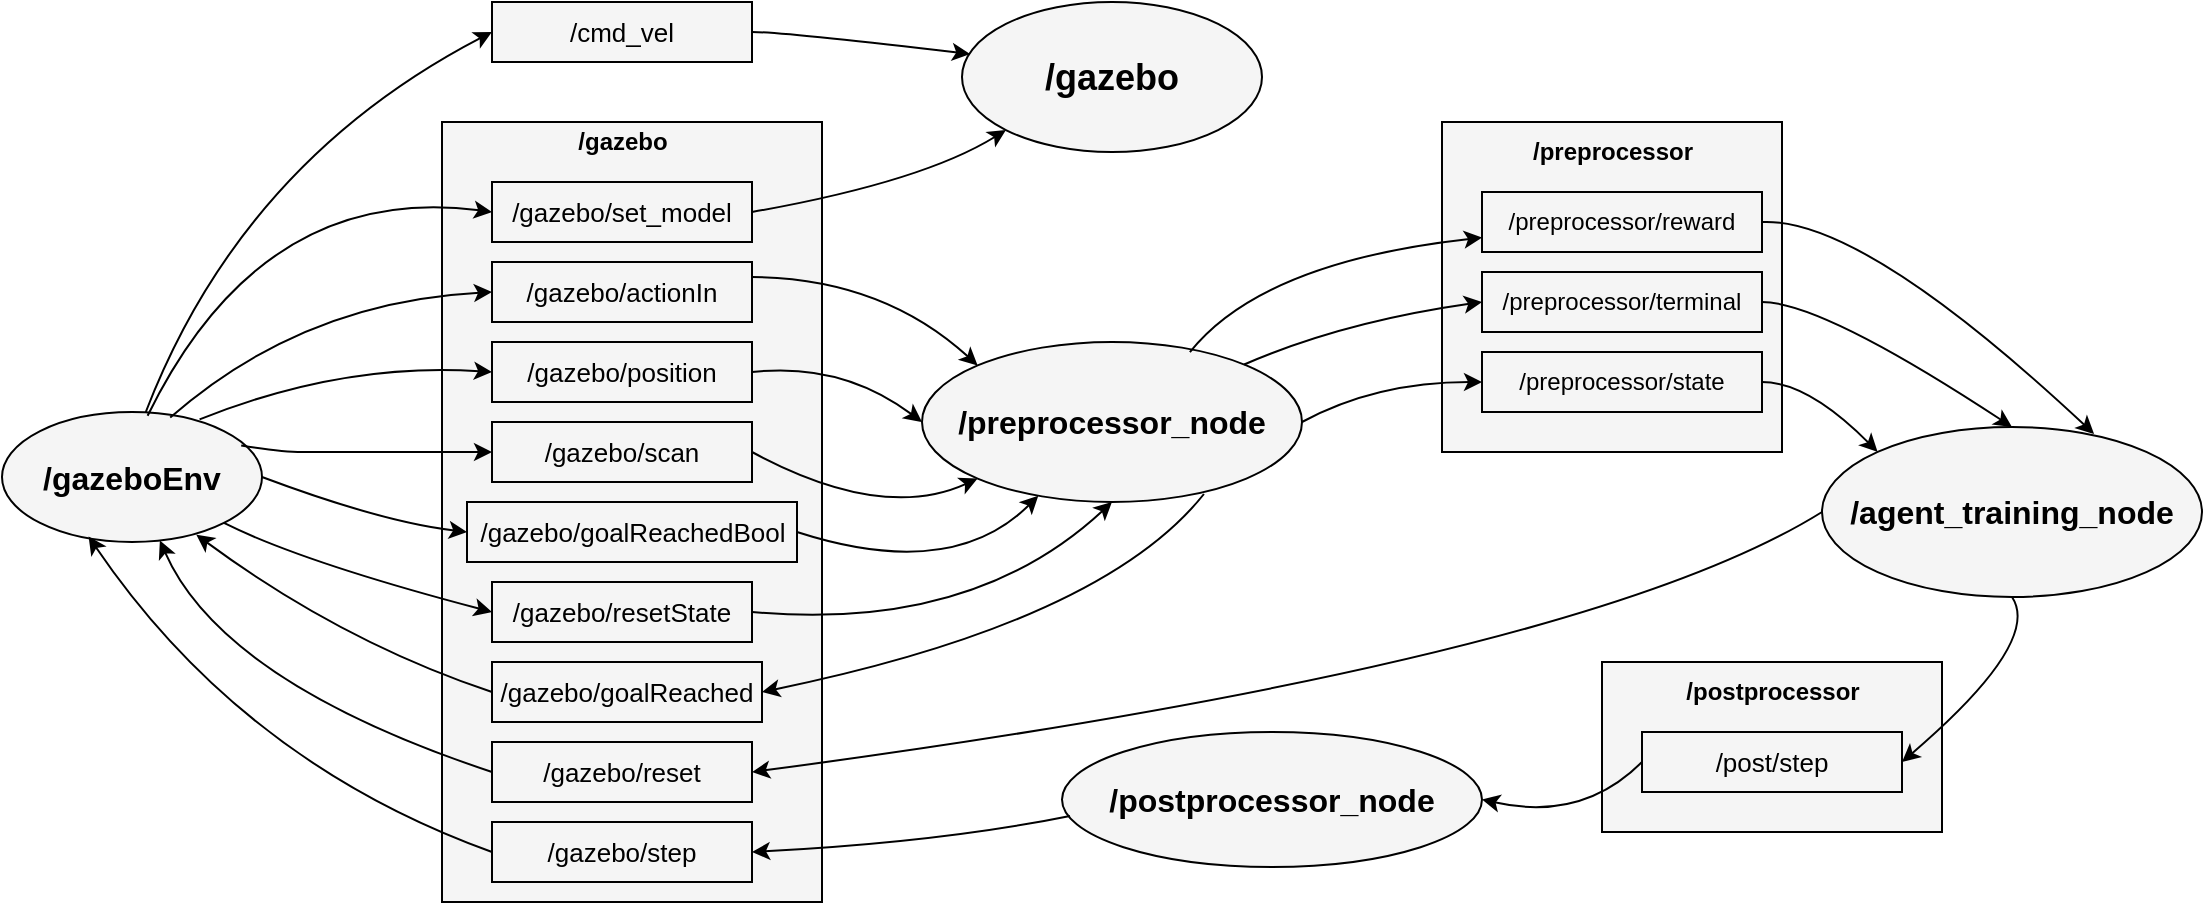 <mxfile>
    <diagram id="YrSzpa-H51OLec4P3ytI" name="Page-1">
        <mxGraphModel dx="2152" dy="771" grid="1" gridSize="10" guides="1" tooltips="1" connect="1" arrows="1" fold="1" page="1" pageScale="1" pageWidth="850" pageHeight="1100" background="#FFFFFF" math="0" shadow="0">
            <root>
                <mxCell id="0"/>
                <mxCell id="1" parent="0"/>
                <mxCell id="327" value="" style="whiteSpace=wrap;html=1;fillColor=#F5F5F5;strokeColor=#000000;" vertex="1" parent="1">
                    <mxGeometry x="-60" y="380" width="190" height="390" as="geometry"/>
                </mxCell>
                <mxCell id="328" value="&lt;font color=&quot;#000000&quot;&gt;&lt;b&gt;/gazebo&lt;/b&gt;&lt;/font&gt;" style="text;html=1;resizable=0;autosize=1;align=center;verticalAlign=middle;points=[];fillColor=none;strokeColor=none;rounded=0;" vertex="1" parent="1">
                    <mxGeometry y="380" width="60" height="20" as="geometry"/>
                </mxCell>
                <mxCell id="329" value="&lt;font style=&quot;font-size: 13px&quot;&gt;/gazebo/set_model&lt;/font&gt;" style="whiteSpace=wrap;html=1;fontColor=#000000;fillColor=#F5F5F5;strokeColor=#000000;" vertex="1" parent="1">
                    <mxGeometry x="-35" y="410" width="130" height="30" as="geometry"/>
                </mxCell>
                <mxCell id="330" value="&lt;font style=&quot;font-size: 13px&quot;&gt;/gazebo/actionIn&lt;/font&gt;" style="whiteSpace=wrap;html=1;fontColor=#000000;fillColor=#F5F5F5;strokeColor=#000000;" vertex="1" parent="1">
                    <mxGeometry x="-35" y="450" width="130" height="30" as="geometry"/>
                </mxCell>
                <mxCell id="331" value="&lt;font style=&quot;font-size: 13px&quot;&gt;/gazebo/position&lt;/font&gt;" style="whiteSpace=wrap;html=1;fontColor=#000000;fillColor=#F5F5F5;strokeColor=#000000;" vertex="1" parent="1">
                    <mxGeometry x="-35" y="490" width="130" height="30" as="geometry"/>
                </mxCell>
                <mxCell id="332" value="&lt;font style=&quot;font-size: 13px&quot;&gt;/gazebo/scan&lt;/font&gt;" style="whiteSpace=wrap;html=1;fontColor=#000000;fillColor=#F5F5F5;strokeColor=#000000;" vertex="1" parent="1">
                    <mxGeometry x="-35" y="530" width="130" height="30" as="geometry"/>
                </mxCell>
                <mxCell id="333" value="&lt;font style=&quot;font-size: 13px&quot;&gt;/gazebo/goalReachedBool&lt;/font&gt;" style="whiteSpace=wrap;html=1;fontColor=#000000;fillColor=#F5F5F5;strokeColor=#000000;" vertex="1" parent="1">
                    <mxGeometry x="-47.5" y="570" width="165" height="30" as="geometry"/>
                </mxCell>
                <mxCell id="334" value="&lt;font style=&quot;font-size: 13px&quot;&gt;/gazebo/resetState&lt;/font&gt;" style="whiteSpace=wrap;html=1;fontColor=#000000;fillColor=#F5F5F5;strokeColor=#000000;" vertex="1" parent="1">
                    <mxGeometry x="-35" y="610" width="130" height="30" as="geometry"/>
                </mxCell>
                <mxCell id="335" value="&lt;font style=&quot;font-size: 13px&quot;&gt;/gazebo/goalReached&lt;/font&gt;" style="whiteSpace=wrap;html=1;fontColor=#000000;fillColor=#F5F5F5;strokeColor=#000000;" vertex="1" parent="1">
                    <mxGeometry x="-35" y="650" width="135" height="30" as="geometry"/>
                </mxCell>
                <mxCell id="336" value="&lt;font style=&quot;font-size: 13px&quot;&gt;/gazebo/reset&lt;/font&gt;" style="whiteSpace=wrap;html=1;fontColor=#000000;fillColor=#F5F5F5;strokeColor=#000000;" vertex="1" parent="1">
                    <mxGeometry x="-35" y="690" width="130" height="30" as="geometry"/>
                </mxCell>
                <mxCell id="337" value="&lt;font style=&quot;font-size: 13px&quot;&gt;/gazebo/step&lt;/font&gt;" style="whiteSpace=wrap;html=1;fontColor=#000000;fillColor=#F5F5F5;strokeColor=#000000;" vertex="1" parent="1">
                    <mxGeometry x="-35" y="730" width="130" height="30" as="geometry"/>
                </mxCell>
                <mxCell id="338" value="" style="whiteSpace=wrap;html=1;fillColor=#F5F5F5;strokeColor=#000000;" vertex="1" parent="1">
                    <mxGeometry x="440" y="380" width="170" height="165" as="geometry"/>
                </mxCell>
                <mxCell id="339" value="&lt;font color=&quot;#000000&quot;&gt;&lt;b&gt;/preprocessor&lt;/b&gt;&lt;/font&gt;" style="text;html=1;resizable=0;autosize=1;align=center;verticalAlign=middle;points=[];fillColor=none;strokeColor=none;rounded=0;" vertex="1" parent="1">
                    <mxGeometry x="475" y="385" width="100" height="20" as="geometry"/>
                </mxCell>
                <mxCell id="340" value="/preprocessor/reward" style="whiteSpace=wrap;html=1;fontColor=#000000;fillColor=#F5F5F5;strokeColor=#000000;" vertex="1" parent="1">
                    <mxGeometry x="460" y="415" width="140" height="30" as="geometry"/>
                </mxCell>
                <mxCell id="341" value="/preprocessor/terminal" style="whiteSpace=wrap;html=1;fontColor=#000000;fillColor=#F5F5F5;strokeColor=#000000;" vertex="1" parent="1">
                    <mxGeometry x="460" y="455" width="140" height="30" as="geometry"/>
                </mxCell>
                <mxCell id="342" value="/preprocessor/state" style="whiteSpace=wrap;html=1;fontColor=#000000;fillColor=#F5F5F5;strokeColor=#000000;" vertex="1" parent="1">
                    <mxGeometry x="460" y="495" width="140" height="30" as="geometry"/>
                </mxCell>
                <mxCell id="345" value="" style="whiteSpace=wrap;html=1;fillColor=#F5F5F5;strokeColor=#000000;" vertex="1" parent="1">
                    <mxGeometry x="520" y="650" width="170" height="85" as="geometry"/>
                </mxCell>
                <mxCell id="346" value="&lt;font color=&quot;#000000&quot;&gt;&lt;b&gt;/postprocessor&lt;/b&gt;&lt;/font&gt;" style="text;html=1;resizable=0;autosize=1;align=center;verticalAlign=middle;points=[];fillColor=none;strokeColor=none;rounded=0;" vertex="1" parent="1">
                    <mxGeometry x="555" y="655" width="100" height="20" as="geometry"/>
                </mxCell>
                <mxCell id="347" value="&lt;font style=&quot;font-size: 13px&quot;&gt;/post/step&lt;/font&gt;" style="whiteSpace=wrap;html=1;fontColor=#000000;fillColor=#F5F5F5;strokeColor=#000000;" vertex="1" parent="1">
                    <mxGeometry x="540" y="685" width="130" height="30" as="geometry"/>
                </mxCell>
                <mxCell id="348" value="&lt;b style=&quot;font-size: 16px&quot;&gt;/&lt;font style=&quot;font-size: 16px&quot;&gt;agent_training_node&lt;/font&gt;&lt;/b&gt;" style="ellipse;whiteSpace=wrap;html=1;fontColor=#000000;strokeColor=#000000;fillColor=#F5F5F5;" vertex="1" parent="1">
                    <mxGeometry x="630" y="532.5" width="190" height="85" as="geometry"/>
                </mxCell>
                <mxCell id="349" value="&lt;font style=&quot;font-size: 16px&quot;&gt;&lt;b&gt;/postprocessor&lt;font style=&quot;font-size: 16px&quot;&gt;_node&lt;/font&gt;&lt;/b&gt;&lt;/font&gt;" style="ellipse;whiteSpace=wrap;html=1;fontColor=#000000;strokeColor=#000000;fillColor=#F5F5F5;" vertex="1" parent="1">
                    <mxGeometry x="250" y="685" width="210" height="67.5" as="geometry"/>
                </mxCell>
                <mxCell id="350" value="&lt;font style=&quot;font-size: 16px&quot;&gt;&lt;b&gt;/preprocessor&lt;font style=&quot;font-size: 16px&quot;&gt;_node&lt;/font&gt;&lt;/b&gt;&lt;/font&gt;" style="ellipse;whiteSpace=wrap;html=1;fontColor=#000000;strokeColor=#000000;fillColor=#F5F5F5;" vertex="1" parent="1">
                    <mxGeometry x="180" y="490" width="190" height="80" as="geometry"/>
                </mxCell>
                <mxCell id="351" value="&lt;font size=&quot;1&quot;&gt;&lt;b style=&quot;font-size: 18px&quot;&gt;/gazebo&lt;/b&gt;&lt;/font&gt;" style="ellipse;whiteSpace=wrap;html=1;fontColor=#000000;strokeColor=#000000;fillColor=#F5F5F5;" vertex="1" parent="1">
                    <mxGeometry x="200" y="320" width="150" height="75" as="geometry"/>
                </mxCell>
                <mxCell id="355" style="edgeStyle=none;html=1;exitX=0.553;exitY=0;exitDx=0;exitDy=0;fontSize=18;fontColor=#000000;strokeColor=#000000;curved=1;entryX=0;entryY=0.5;entryDx=0;entryDy=0;exitPerimeter=0;" edge="1" parent="1" source="352" target="353">
                    <mxGeometry relative="1" as="geometry">
                        <mxPoint x="-40" y="330" as="targetPoint"/>
                        <Array as="points">
                            <mxPoint x="-160" y="400"/>
                        </Array>
                    </mxGeometry>
                </mxCell>
                <mxCell id="352" value="&lt;font size=&quot;1&quot;&gt;&lt;b style=&quot;font-size: 16px&quot;&gt;/gazeboEnv&lt;/b&gt;&lt;/font&gt;" style="ellipse;whiteSpace=wrap;html=1;fontColor=#000000;strokeColor=#000000;fillColor=#F5F5F5;" vertex="1" parent="1">
                    <mxGeometry x="-280" y="525" width="130" height="65" as="geometry"/>
                </mxCell>
                <mxCell id="353" value="&lt;font style=&quot;font-size: 13px&quot;&gt;/cmd_vel&lt;/font&gt;" style="whiteSpace=wrap;html=1;fontColor=#000000;fillColor=#F5F5F5;strokeColor=#000000;" vertex="1" parent="1">
                    <mxGeometry x="-35" y="320" width="130" height="30" as="geometry"/>
                </mxCell>
                <mxCell id="356" style="edgeStyle=none;html=1;exitX=0.647;exitY=0.043;exitDx=0;exitDy=0;fontSize=18;fontColor=#000000;strokeColor=#000000;curved=1;entryX=0;entryY=0.5;entryDx=0;entryDy=0;exitPerimeter=0;" edge="1" parent="1" source="352" target="330">
                    <mxGeometry relative="1" as="geometry">
                        <mxPoint x="-25" y="345" as="targetPoint"/>
                        <mxPoint x="-207.05" y="535" as="sourcePoint"/>
                        <Array as="points">
                            <mxPoint x="-130" y="470"/>
                        </Array>
                    </mxGeometry>
                </mxCell>
                <mxCell id="357" style="edgeStyle=none;html=1;exitX=0.76;exitY=0.057;exitDx=0;exitDy=0;fontSize=18;fontColor=#000000;strokeColor=#000000;curved=1;entryX=0;entryY=0.5;entryDx=0;entryDy=0;exitPerimeter=0;" edge="1" parent="1" source="352" target="331">
                    <mxGeometry relative="1" as="geometry">
                        <mxPoint x="-15" y="355" as="targetPoint"/>
                        <mxPoint x="-197.05" y="545" as="sourcePoint"/>
                        <Array as="points">
                            <mxPoint x="-110" y="500"/>
                        </Array>
                    </mxGeometry>
                </mxCell>
                <mxCell id="358" style="edgeStyle=none;html=1;exitX=0.92;exitY=0.257;exitDx=0;exitDy=0;fontSize=18;fontColor=#000000;strokeColor=#000000;curved=1;entryX=0;entryY=0.5;entryDx=0;entryDy=0;exitPerimeter=0;" edge="1" parent="1" source="352" target="332">
                    <mxGeometry relative="1" as="geometry">
                        <mxPoint x="-5" y="365" as="targetPoint"/>
                        <mxPoint x="-187.05" y="555" as="sourcePoint"/>
                        <Array as="points">
                            <mxPoint x="-140" y="545"/>
                            <mxPoint x="-120" y="545"/>
                            <mxPoint x="-110" y="545"/>
                            <mxPoint x="-90" y="545"/>
                        </Array>
                    </mxGeometry>
                </mxCell>
                <mxCell id="359" style="edgeStyle=none;html=1;exitX=1;exitY=0.5;exitDx=0;exitDy=0;fontSize=18;fontColor=#000000;strokeColor=#000000;curved=1;entryX=0;entryY=0.5;entryDx=0;entryDy=0;" edge="1" parent="1" source="352" target="333">
                    <mxGeometry relative="1" as="geometry">
                        <mxPoint x="-27.95" y="550" as="targetPoint"/>
                        <mxPoint x="-210.0" y="740" as="sourcePoint"/>
                        <Array as="points">
                            <mxPoint x="-90" y="580"/>
                        </Array>
                    </mxGeometry>
                </mxCell>
                <mxCell id="361" style="edgeStyle=none;html=1;fontSize=18;fontColor=#000000;strokeColor=#000000;curved=1;entryX=0;entryY=0.5;entryDx=0;entryDy=0;" edge="1" parent="1" source="352" target="334">
                    <mxGeometry relative="1" as="geometry">
                        <mxPoint x="-25" y="595" as="targetPoint"/>
                        <mxPoint x="-160" y="580" as="sourcePoint"/>
                        <Array as="points">
                            <mxPoint x="-130" y="600"/>
                        </Array>
                    </mxGeometry>
                </mxCell>
                <mxCell id="362" style="edgeStyle=none;html=1;exitX=0.56;exitY=0.029;exitDx=0;exitDy=0;fontSize=18;fontColor=#000000;strokeColor=#000000;curved=1;entryX=0;entryY=0.5;entryDx=0;entryDy=0;exitPerimeter=0;" edge="1" parent="1" source="352" target="329">
                    <mxGeometry relative="1" as="geometry">
                        <mxPoint x="-25" y="345" as="targetPoint"/>
                        <mxPoint x="-207.05" y="535" as="sourcePoint"/>
                        <Array as="points">
                            <mxPoint x="-150" y="410"/>
                        </Array>
                    </mxGeometry>
                </mxCell>
                <mxCell id="363" style="edgeStyle=none;html=1;fontSize=18;fontColor=#000000;strokeColor=#000000;curved=1;entryX=0.333;entryY=0.957;entryDx=0;entryDy=0;entryPerimeter=0;exitX=0;exitY=0.5;exitDx=0;exitDy=0;" edge="1" parent="1" source="337" target="352">
                    <mxGeometry relative="1" as="geometry">
                        <mxPoint x="-65" y="725" as="targetPoint"/>
                        <mxPoint x="-190" y="680" as="sourcePoint"/>
                        <Array as="points">
                            <mxPoint x="-160" y="700"/>
                        </Array>
                    </mxGeometry>
                </mxCell>
                <mxCell id="364" style="edgeStyle=none;html=1;fontSize=18;fontColor=#000000;strokeColor=#000000;curved=1;exitX=0;exitY=0.5;exitDx=0;exitDy=0;" edge="1" parent="1" source="336" target="352">
                    <mxGeometry relative="1" as="geometry">
                        <mxPoint x="-75" y="685" as="targetPoint"/>
                        <mxPoint x="-200" y="640" as="sourcePoint"/>
                        <Array as="points">
                            <mxPoint x="-170" y="660"/>
                        </Array>
                    </mxGeometry>
                </mxCell>
                <mxCell id="365" style="edgeStyle=none;html=1;fontSize=18;fontColor=#000000;strokeColor=#000000;curved=1;entryX=0.747;entryY=0.943;entryDx=0;entryDy=0;entryPerimeter=0;exitX=0;exitY=0.5;exitDx=0;exitDy=0;" edge="1" parent="1" source="335" target="352">
                    <mxGeometry relative="1" as="geometry">
                        <mxPoint x="-5" y="655" as="targetPoint"/>
                        <mxPoint x="-130" y="610" as="sourcePoint"/>
                        <Array as="points">
                            <mxPoint x="-110" y="640"/>
                        </Array>
                    </mxGeometry>
                </mxCell>
                <mxCell id="366" style="edgeStyle=none;html=1;exitX=1;exitY=0.5;exitDx=0;exitDy=0;fontSize=18;fontColor=#000000;strokeColor=#000000;curved=1;entryX=0;entryY=1;entryDx=0;entryDy=0;" edge="1" parent="1" source="329" target="351">
                    <mxGeometry relative="1" as="geometry">
                        <mxPoint x="292.05" y="320" as="targetPoint"/>
                        <mxPoint x="110.0" y="510" as="sourcePoint"/>
                        <Array as="points">
                            <mxPoint x="180" y="410"/>
                        </Array>
                    </mxGeometry>
                </mxCell>
                <mxCell id="367" style="edgeStyle=none;html=1;exitX=1;exitY=0.5;exitDx=0;exitDy=0;fontSize=18;fontColor=#000000;strokeColor=#000000;curved=1;entryX=0.027;entryY=0.347;entryDx=0;entryDy=0;entryPerimeter=0;" edge="1" parent="1" source="353" target="351">
                    <mxGeometry relative="1" as="geometry">
                        <mxPoint x="-15" y="355" as="targetPoint"/>
                        <mxPoint x="-197.05" y="545" as="sourcePoint"/>
                        <Array as="points">
                            <mxPoint x="110" y="335"/>
                        </Array>
                    </mxGeometry>
                </mxCell>
                <mxCell id="368" style="edgeStyle=none;html=1;exitX=1;exitY=0.25;exitDx=0;exitDy=0;fontSize=18;fontColor=#000000;strokeColor=#000000;curved=1;entryX=0;entryY=0;entryDx=0;entryDy=0;" edge="1" parent="1" source="330" target="350">
                    <mxGeometry relative="1" as="geometry">
                        <mxPoint x="245" y="345" as="targetPoint"/>
                        <mxPoint x="105" y="435" as="sourcePoint"/>
                        <Array as="points">
                            <mxPoint x="160" y="458"/>
                        </Array>
                    </mxGeometry>
                </mxCell>
                <mxCell id="369" style="edgeStyle=none;html=1;exitX=1;exitY=0.5;exitDx=0;exitDy=0;fontSize=18;fontColor=#000000;strokeColor=#000000;curved=1;entryX=0;entryY=0.5;entryDx=0;entryDy=0;" edge="1" parent="1" source="331" target="350">
                    <mxGeometry relative="1" as="geometry">
                        <mxPoint x="255" y="355" as="targetPoint"/>
                        <mxPoint x="115" y="445" as="sourcePoint"/>
                        <Array as="points">
                            <mxPoint x="140" y="500"/>
                        </Array>
                    </mxGeometry>
                </mxCell>
                <mxCell id="370" style="edgeStyle=none;html=1;exitX=1;exitY=0.5;exitDx=0;exitDy=0;fontSize=18;fontColor=#000000;strokeColor=#000000;curved=1;entryX=0;entryY=1;entryDx=0;entryDy=0;" edge="1" parent="1" source="332" target="350">
                    <mxGeometry relative="1" as="geometry">
                        <mxPoint x="265" y="365" as="targetPoint"/>
                        <mxPoint x="125" y="455" as="sourcePoint"/>
                        <Array as="points">
                            <mxPoint x="160" y="580"/>
                        </Array>
                    </mxGeometry>
                </mxCell>
                <mxCell id="371" style="edgeStyle=none;html=1;exitX=1;exitY=0.5;exitDx=0;exitDy=0;fontSize=18;fontColor=#000000;strokeColor=#000000;curved=1;" edge="1" parent="1" source="333" target="350">
                    <mxGeometry relative="1" as="geometry">
                        <mxPoint x="242.825" y="603.284" as="targetPoint"/>
                        <mxPoint x="130" y="590" as="sourcePoint"/>
                        <Array as="points">
                            <mxPoint x="195" y="610"/>
                        </Array>
                    </mxGeometry>
                </mxCell>
                <mxCell id="372" style="edgeStyle=none;html=1;exitX=1;exitY=0.5;exitDx=0;exitDy=0;fontSize=18;fontColor=#000000;strokeColor=#000000;curved=1;entryX=0.5;entryY=1;entryDx=0;entryDy=0;" edge="1" parent="1" source="334" target="350">
                    <mxGeometry relative="1" as="geometry">
                        <mxPoint x="253.252" y="577.7" as="targetPoint"/>
                        <mxPoint x="130" y="595" as="sourcePoint"/>
                        <Array as="points">
                            <mxPoint x="205" y="635"/>
                        </Array>
                    </mxGeometry>
                </mxCell>
                <mxCell id="373" style="edgeStyle=none;html=1;fontSize=18;fontColor=#000000;strokeColor=#000000;curved=1;entryX=1;entryY=0.5;entryDx=0;entryDy=0;exitX=0.742;exitY=0.95;exitDx=0;exitDy=0;exitPerimeter=0;" edge="1" parent="1" source="350" target="335">
                    <mxGeometry relative="1" as="geometry">
                        <mxPoint x="-177.95" y="601.01" as="targetPoint"/>
                        <mxPoint x="-25" y="675" as="sourcePoint"/>
                        <Array as="points">
                            <mxPoint x="270" y="630"/>
                        </Array>
                    </mxGeometry>
                </mxCell>
                <mxCell id="374" style="edgeStyle=none;html=1;exitX=1;exitY=0.5;exitDx=0;exitDy=0;fontSize=18;fontColor=#000000;strokeColor=#000000;curved=1;entryX=0;entryY=0.5;entryDx=0;entryDy=0;" edge="1" parent="1" source="350" target="342">
                    <mxGeometry relative="1" as="geometry">
                        <mxPoint x="475" y="490" as="targetPoint"/>
                        <mxPoint x="335" y="580" as="sourcePoint"/>
                        <Array as="points">
                            <mxPoint x="407" y="510"/>
                        </Array>
                    </mxGeometry>
                </mxCell>
                <mxCell id="375" style="edgeStyle=none;html=1;fontSize=18;fontColor=#000000;strokeColor=#000000;curved=1;" edge="1" parent="1" source="350">
                    <mxGeometry relative="1" as="geometry">
                        <mxPoint x="460" y="470" as="targetPoint"/>
                        <mxPoint x="335" y="550" as="sourcePoint"/>
                        <Array as="points">
                            <mxPoint x="390" y="480"/>
                        </Array>
                    </mxGeometry>
                </mxCell>
                <mxCell id="376" style="edgeStyle=none;html=1;exitX=0.705;exitY=0.063;exitDx=0;exitDy=0;fontSize=18;fontColor=#000000;strokeColor=#000000;curved=1;exitPerimeter=0;" edge="1" parent="1" source="350" target="340">
                    <mxGeometry relative="1" as="geometry">
                        <mxPoint x="265" y="365" as="targetPoint"/>
                        <mxPoint x="125" y="455" as="sourcePoint"/>
                        <Array as="points">
                            <mxPoint x="350" y="450"/>
                        </Array>
                    </mxGeometry>
                </mxCell>
                <mxCell id="377" style="edgeStyle=none;html=1;exitX=1;exitY=0.5;exitDx=0;exitDy=0;fontSize=18;fontColor=#000000;strokeColor=#000000;curved=1;entryX=0;entryY=0;entryDx=0;entryDy=0;" edge="1" parent="1" source="342" target="348">
                    <mxGeometry relative="1" as="geometry">
                        <mxPoint x="733.01" y="484.999" as="targetPoint"/>
                        <mxPoint x="590.0" y="537.57" as="sourcePoint"/>
                        <Array as="points">
                            <mxPoint x="623" y="510"/>
                        </Array>
                    </mxGeometry>
                </mxCell>
                <mxCell id="378" style="edgeStyle=none;html=1;exitX=1;exitY=0.5;exitDx=0;exitDy=0;fontSize=18;fontColor=#000000;strokeColor=#000000;curved=1;entryX=0.5;entryY=0;entryDx=0;entryDy=0;" edge="1" parent="1" source="341" target="348">
                    <mxGeometry relative="1" as="geometry">
                        <mxPoint x="713.01" y="472.429" as="targetPoint"/>
                        <mxPoint x="570.0" y="525" as="sourcePoint"/>
                        <Array as="points">
                            <mxPoint x="630" y="470"/>
                        </Array>
                    </mxGeometry>
                </mxCell>
                <mxCell id="379" style="edgeStyle=none;html=1;exitX=1;exitY=0.5;exitDx=0;exitDy=0;fontSize=18;fontColor=#000000;strokeColor=#000000;curved=1;entryX=0.716;entryY=0.041;entryDx=0;entryDy=0;entryPerimeter=0;" edge="1" parent="1" source="340" target="348">
                    <mxGeometry relative="1" as="geometry">
                        <mxPoint x="760" y="414.999" as="targetPoint"/>
                        <mxPoint x="616.99" y="467.57" as="sourcePoint"/>
                        <Array as="points">
                            <mxPoint x="650" y="427.57"/>
                        </Array>
                    </mxGeometry>
                </mxCell>
                <mxCell id="380" style="edgeStyle=none;html=1;exitX=0.5;exitY=1;exitDx=0;exitDy=0;fontSize=18;fontColor=#000000;strokeColor=#000000;curved=1;entryX=1;entryY=0.5;entryDx=0;entryDy=0;" edge="1" parent="1" source="348" target="347">
                    <mxGeometry relative="1" as="geometry">
                        <mxPoint x="667.429" y="555.126" as="targetPoint"/>
                        <mxPoint x="600" y="520" as="sourcePoint"/>
                        <Array as="points">
                            <mxPoint x="740" y="640"/>
                        </Array>
                    </mxGeometry>
                </mxCell>
                <mxCell id="381" style="edgeStyle=none;html=1;exitX=0;exitY=0.5;exitDx=0;exitDy=0;fontSize=18;fontColor=#000000;strokeColor=#000000;curved=1;entryX=1;entryY=0.5;entryDx=0;entryDy=0;" edge="1" parent="1" source="347" target="349">
                    <mxGeometry relative="1" as="geometry">
                        <mxPoint x="680" y="695" as="targetPoint"/>
                        <mxPoint x="735" y="627.5" as="sourcePoint"/>
                        <Array as="points">
                            <mxPoint x="510" y="730"/>
                        </Array>
                    </mxGeometry>
                </mxCell>
                <mxCell id="382" style="edgeStyle=none;html=1;exitX=0.019;exitY=0.622;exitDx=0;exitDy=0;fontSize=18;fontColor=#000000;strokeColor=#000000;curved=1;entryX=1;entryY=0.5;entryDx=0;entryDy=0;exitPerimeter=0;" edge="1" parent="1" source="349" target="337">
                    <mxGeometry relative="1" as="geometry">
                        <mxPoint x="470" y="755" as="targetPoint"/>
                        <mxPoint x="550" y="710" as="sourcePoint"/>
                        <Array as="points">
                            <mxPoint x="190" y="740"/>
                        </Array>
                    </mxGeometry>
                </mxCell>
                <mxCell id="383" style="edgeStyle=none;html=1;exitX=0;exitY=0.5;exitDx=0;exitDy=0;fontSize=18;fontColor=#000000;strokeColor=#000000;curved=1;entryX=1;entryY=0.5;entryDx=0;entryDy=0;" edge="1" parent="1" source="348" target="336">
                    <mxGeometry relative="1" as="geometry">
                        <mxPoint x="680" y="695" as="targetPoint"/>
                        <mxPoint x="735" y="627.5" as="sourcePoint"/>
                        <Array as="points">
                            <mxPoint x="510" y="650"/>
                        </Array>
                    </mxGeometry>
                </mxCell>
            </root>
        </mxGraphModel>
    </diagram>
</mxfile>